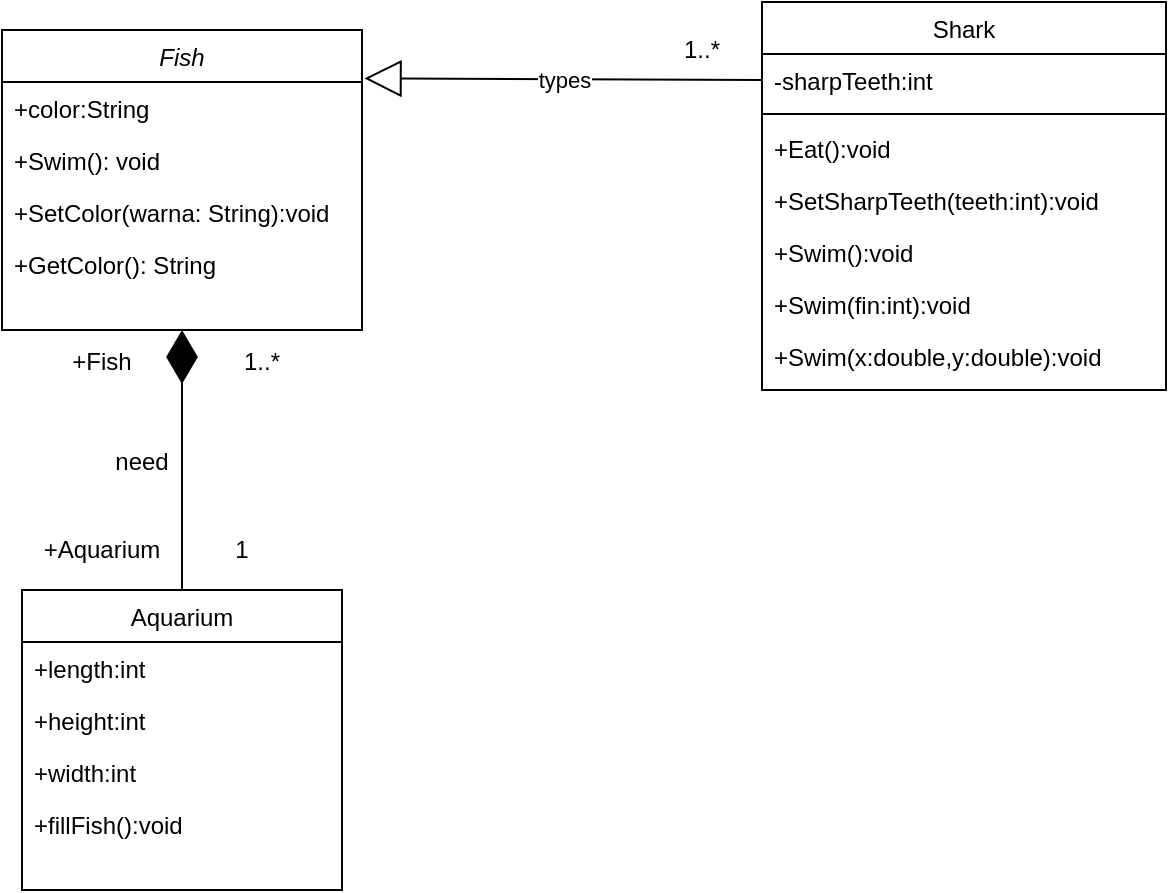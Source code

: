 <mxfile version="13.8.0" type="github">
  <diagram id="C5RBs43oDa-KdzZeNtuy" name="Page-1">
    <mxGraphModel dx="1038" dy="523" grid="1" gridSize="10" guides="1" tooltips="1" connect="1" arrows="1" fold="1" page="1" pageScale="1" pageWidth="827" pageHeight="1169" math="0" shadow="0">
      <root>
        <mxCell id="WIyWlLk6GJQsqaUBKTNV-0" />
        <mxCell id="WIyWlLk6GJQsqaUBKTNV-1" parent="WIyWlLk6GJQsqaUBKTNV-0" />
        <mxCell id="fwo_I_GuEPBSCwpJomhz-0" value="Fish" style="swimlane;fontStyle=2;align=center;verticalAlign=top;childLayout=stackLayout;horizontal=1;startSize=26;horizontalStack=0;resizeParent=1;resizeLast=0;collapsible=1;marginBottom=0;rounded=0;shadow=0;strokeWidth=1;" vertex="1" parent="WIyWlLk6GJQsqaUBKTNV-1">
          <mxGeometry x="140" y="90" width="180" height="150" as="geometry">
            <mxRectangle x="230" y="140" width="160" height="26" as="alternateBounds" />
          </mxGeometry>
        </mxCell>
        <mxCell id="fwo_I_GuEPBSCwpJomhz-1" value="+color:String" style="text;align=left;verticalAlign=top;spacingLeft=4;spacingRight=4;overflow=hidden;rotatable=0;points=[[0,0.5],[1,0.5]];portConstraint=eastwest;" vertex="1" parent="fwo_I_GuEPBSCwpJomhz-0">
          <mxGeometry y="26" width="180" height="26" as="geometry" />
        </mxCell>
        <mxCell id="fwo_I_GuEPBSCwpJomhz-2" value="+Swim(): void" style="text;align=left;verticalAlign=top;spacingLeft=4;spacingRight=4;overflow=hidden;rotatable=0;points=[[0,0.5],[1,0.5]];portConstraint=eastwest;rounded=0;shadow=0;html=0;" vertex="1" parent="fwo_I_GuEPBSCwpJomhz-0">
          <mxGeometry y="52" width="180" height="26" as="geometry" />
        </mxCell>
        <mxCell id="fwo_I_GuEPBSCwpJomhz-3" value="+SetColor(warna: String):void" style="text;align=left;verticalAlign=top;spacingLeft=4;spacingRight=4;overflow=hidden;rotatable=0;points=[[0,0.5],[1,0.5]];portConstraint=eastwest;rounded=0;shadow=0;html=0;" vertex="1" parent="fwo_I_GuEPBSCwpJomhz-0">
          <mxGeometry y="78" width="180" height="26" as="geometry" />
        </mxCell>
        <mxCell id="fwo_I_GuEPBSCwpJomhz-4" value="+GetColor(): String" style="text;align=left;verticalAlign=top;spacingLeft=4;spacingRight=4;overflow=hidden;rotatable=0;points=[[0,0.5],[1,0.5]];portConstraint=eastwest;rounded=0;shadow=0;html=0;" vertex="1" parent="fwo_I_GuEPBSCwpJomhz-0">
          <mxGeometry y="104" width="180" height="20" as="geometry" />
        </mxCell>
        <mxCell id="fwo_I_GuEPBSCwpJomhz-13" value="Aquarium" style="swimlane;fontStyle=0;align=center;verticalAlign=top;childLayout=stackLayout;horizontal=1;startSize=26;horizontalStack=0;resizeParent=1;resizeLast=0;collapsible=1;marginBottom=0;rounded=0;shadow=0;strokeWidth=1;" vertex="1" parent="WIyWlLk6GJQsqaUBKTNV-1">
          <mxGeometry x="150" y="370" width="160" height="150" as="geometry">
            <mxRectangle x="130" y="380" width="160" height="26" as="alternateBounds" />
          </mxGeometry>
        </mxCell>
        <mxCell id="fwo_I_GuEPBSCwpJomhz-14" value="+length:int" style="text;align=left;verticalAlign=top;spacingLeft=4;spacingRight=4;overflow=hidden;rotatable=0;points=[[0,0.5],[1,0.5]];portConstraint=eastwest;" vertex="1" parent="fwo_I_GuEPBSCwpJomhz-13">
          <mxGeometry y="26" width="160" height="26" as="geometry" />
        </mxCell>
        <mxCell id="fwo_I_GuEPBSCwpJomhz-15" value="+height:int" style="text;align=left;verticalAlign=top;spacingLeft=4;spacingRight=4;overflow=hidden;rotatable=0;points=[[0,0.5],[1,0.5]];portConstraint=eastwest;rounded=0;shadow=0;html=0;" vertex="1" parent="fwo_I_GuEPBSCwpJomhz-13">
          <mxGeometry y="52" width="160" height="26" as="geometry" />
        </mxCell>
        <mxCell id="fwo_I_GuEPBSCwpJomhz-16" value="+width:int" style="text;align=left;verticalAlign=top;spacingLeft=4;spacingRight=4;overflow=hidden;rotatable=0;points=[[0,0.5],[1,0.5]];portConstraint=eastwest;rounded=0;shadow=0;html=0;" vertex="1" parent="fwo_I_GuEPBSCwpJomhz-13">
          <mxGeometry y="78" width="160" height="26" as="geometry" />
        </mxCell>
        <mxCell id="fwo_I_GuEPBSCwpJomhz-17" value="+fillFish():void" style="text;align=left;verticalAlign=top;spacingLeft=4;spacingRight=4;overflow=hidden;rotatable=0;points=[[0,0.5],[1,0.5]];portConstraint=eastwest;rounded=0;shadow=0;html=0;" vertex="1" parent="fwo_I_GuEPBSCwpJomhz-13">
          <mxGeometry y="104" width="160" height="26" as="geometry" />
        </mxCell>
        <mxCell id="fwo_I_GuEPBSCwpJomhz-21" value="" style="endArrow=diamondThin;endFill=1;endSize=24;html=1;exitX=0.5;exitY=0;exitDx=0;exitDy=0;entryX=0.5;entryY=1;entryDx=0;entryDy=0;" edge="1" parent="WIyWlLk6GJQsqaUBKTNV-1" source="fwo_I_GuEPBSCwpJomhz-13" target="fwo_I_GuEPBSCwpJomhz-0">
          <mxGeometry width="160" relative="1" as="geometry">
            <mxPoint x="230" y="340" as="sourcePoint" />
            <mxPoint x="390" y="340" as="targetPoint" />
          </mxGeometry>
        </mxCell>
        <mxCell id="fwo_I_GuEPBSCwpJomhz-22" value="1..*" style="text;html=1;strokeColor=none;fillColor=none;align=center;verticalAlign=middle;whiteSpace=wrap;rounded=0;" vertex="1" parent="WIyWlLk6GJQsqaUBKTNV-1">
          <mxGeometry x="470" y="90" width="40" height="20" as="geometry" />
        </mxCell>
        <mxCell id="fwo_I_GuEPBSCwpJomhz-23" value="types" style="endArrow=block;endSize=16;endFill=0;html=1;exitX=0;exitY=0.5;exitDx=0;exitDy=0;entryX=1.007;entryY=-0.069;entryDx=0;entryDy=0;entryPerimeter=0;" edge="1" parent="WIyWlLk6GJQsqaUBKTNV-1" source="fwo_I_GuEPBSCwpJomhz-6" target="fwo_I_GuEPBSCwpJomhz-1">
          <mxGeometry width="160" relative="1" as="geometry">
            <mxPoint x="330" y="290" as="sourcePoint" />
            <mxPoint x="350" y="280" as="targetPoint" />
          </mxGeometry>
        </mxCell>
        <mxCell id="fwo_I_GuEPBSCwpJomhz-5" value="Shark" style="swimlane;fontStyle=0;align=center;verticalAlign=top;childLayout=stackLayout;horizontal=1;startSize=26;horizontalStack=0;resizeParent=1;resizeLast=0;collapsible=1;marginBottom=0;rounded=0;shadow=0;strokeWidth=1;" vertex="1" parent="WIyWlLk6GJQsqaUBKTNV-1">
          <mxGeometry x="520" y="76" width="202" height="194" as="geometry">
            <mxRectangle x="550" y="140" width="160" height="26" as="alternateBounds" />
          </mxGeometry>
        </mxCell>
        <mxCell id="fwo_I_GuEPBSCwpJomhz-6" value="-sharpTeeth:int" style="text;align=left;verticalAlign=top;spacingLeft=4;spacingRight=4;overflow=hidden;rotatable=0;points=[[0,0.5],[1,0.5]];portConstraint=eastwest;" vertex="1" parent="fwo_I_GuEPBSCwpJomhz-5">
          <mxGeometry y="26" width="202" height="26" as="geometry" />
        </mxCell>
        <mxCell id="fwo_I_GuEPBSCwpJomhz-7" value="" style="line;html=1;strokeWidth=1;align=left;verticalAlign=middle;spacingTop=-1;spacingLeft=3;spacingRight=3;rotatable=0;labelPosition=right;points=[];portConstraint=eastwest;" vertex="1" parent="fwo_I_GuEPBSCwpJomhz-5">
          <mxGeometry y="52" width="202" height="8" as="geometry" />
        </mxCell>
        <mxCell id="fwo_I_GuEPBSCwpJomhz-8" value="+Eat():void" style="text;align=left;verticalAlign=top;spacingLeft=4;spacingRight=4;overflow=hidden;rotatable=0;points=[[0,0.5],[1,0.5]];portConstraint=eastwest;" vertex="1" parent="fwo_I_GuEPBSCwpJomhz-5">
          <mxGeometry y="60" width="202" height="26" as="geometry" />
        </mxCell>
        <mxCell id="fwo_I_GuEPBSCwpJomhz-9" value="+SetSharpTeeth(teeth:int):void" style="text;align=left;verticalAlign=top;spacingLeft=4;spacingRight=4;overflow=hidden;rotatable=0;points=[[0,0.5],[1,0.5]];portConstraint=eastwest;" vertex="1" parent="fwo_I_GuEPBSCwpJomhz-5">
          <mxGeometry y="86" width="202" height="26" as="geometry" />
        </mxCell>
        <mxCell id="fwo_I_GuEPBSCwpJomhz-10" value="+Swim():void" style="text;align=left;verticalAlign=top;spacingLeft=4;spacingRight=4;overflow=hidden;rotatable=0;points=[[0,0.5],[1,0.5]];portConstraint=eastwest;" vertex="1" parent="fwo_I_GuEPBSCwpJomhz-5">
          <mxGeometry y="112" width="202" height="26" as="geometry" />
        </mxCell>
        <mxCell id="fwo_I_GuEPBSCwpJomhz-11" value="+Swim(fin:int):void" style="text;align=left;verticalAlign=top;spacingLeft=4;spacingRight=4;overflow=hidden;rotatable=0;points=[[0,0.5],[1,0.5]];portConstraint=eastwest;" vertex="1" parent="fwo_I_GuEPBSCwpJomhz-5">
          <mxGeometry y="138" width="202" height="26" as="geometry" />
        </mxCell>
        <mxCell id="fwo_I_GuEPBSCwpJomhz-12" value="+Swim(x:double,y:double):void" style="text;align=left;verticalAlign=top;spacingLeft=4;spacingRight=4;overflow=hidden;rotatable=0;points=[[0,0.5],[1,0.5]];portConstraint=eastwest;" vertex="1" parent="fwo_I_GuEPBSCwpJomhz-5">
          <mxGeometry y="164" width="202" height="26" as="geometry" />
        </mxCell>
        <mxCell id="fwo_I_GuEPBSCwpJomhz-24" value="need" style="text;html=1;strokeColor=none;fillColor=none;align=center;verticalAlign=middle;whiteSpace=wrap;rounded=0;" vertex="1" parent="WIyWlLk6GJQsqaUBKTNV-1">
          <mxGeometry x="190" y="296" width="40" height="20" as="geometry" />
        </mxCell>
        <mxCell id="fwo_I_GuEPBSCwpJomhz-25" value="+Aquarium" style="text;html=1;strokeColor=none;fillColor=none;align=center;verticalAlign=middle;whiteSpace=wrap;rounded=0;" vertex="1" parent="WIyWlLk6GJQsqaUBKTNV-1">
          <mxGeometry x="170" y="340" width="40" height="20" as="geometry" />
        </mxCell>
        <mxCell id="fwo_I_GuEPBSCwpJomhz-26" value="+Fish" style="text;html=1;strokeColor=none;fillColor=none;align=center;verticalAlign=middle;whiteSpace=wrap;rounded=0;" vertex="1" parent="WIyWlLk6GJQsqaUBKTNV-1">
          <mxGeometry x="170" y="246" width="40" height="20" as="geometry" />
        </mxCell>
        <mxCell id="fwo_I_GuEPBSCwpJomhz-27" value="1" style="text;html=1;strokeColor=none;fillColor=none;align=center;verticalAlign=middle;whiteSpace=wrap;rounded=0;" vertex="1" parent="WIyWlLk6GJQsqaUBKTNV-1">
          <mxGeometry x="240" y="340" width="40" height="20" as="geometry" />
        </mxCell>
        <mxCell id="fwo_I_GuEPBSCwpJomhz-28" value="1..*" style="text;html=1;strokeColor=none;fillColor=none;align=center;verticalAlign=middle;whiteSpace=wrap;rounded=0;" vertex="1" parent="WIyWlLk6GJQsqaUBKTNV-1">
          <mxGeometry x="250" y="246" width="40" height="20" as="geometry" />
        </mxCell>
      </root>
    </mxGraphModel>
  </diagram>
</mxfile>
